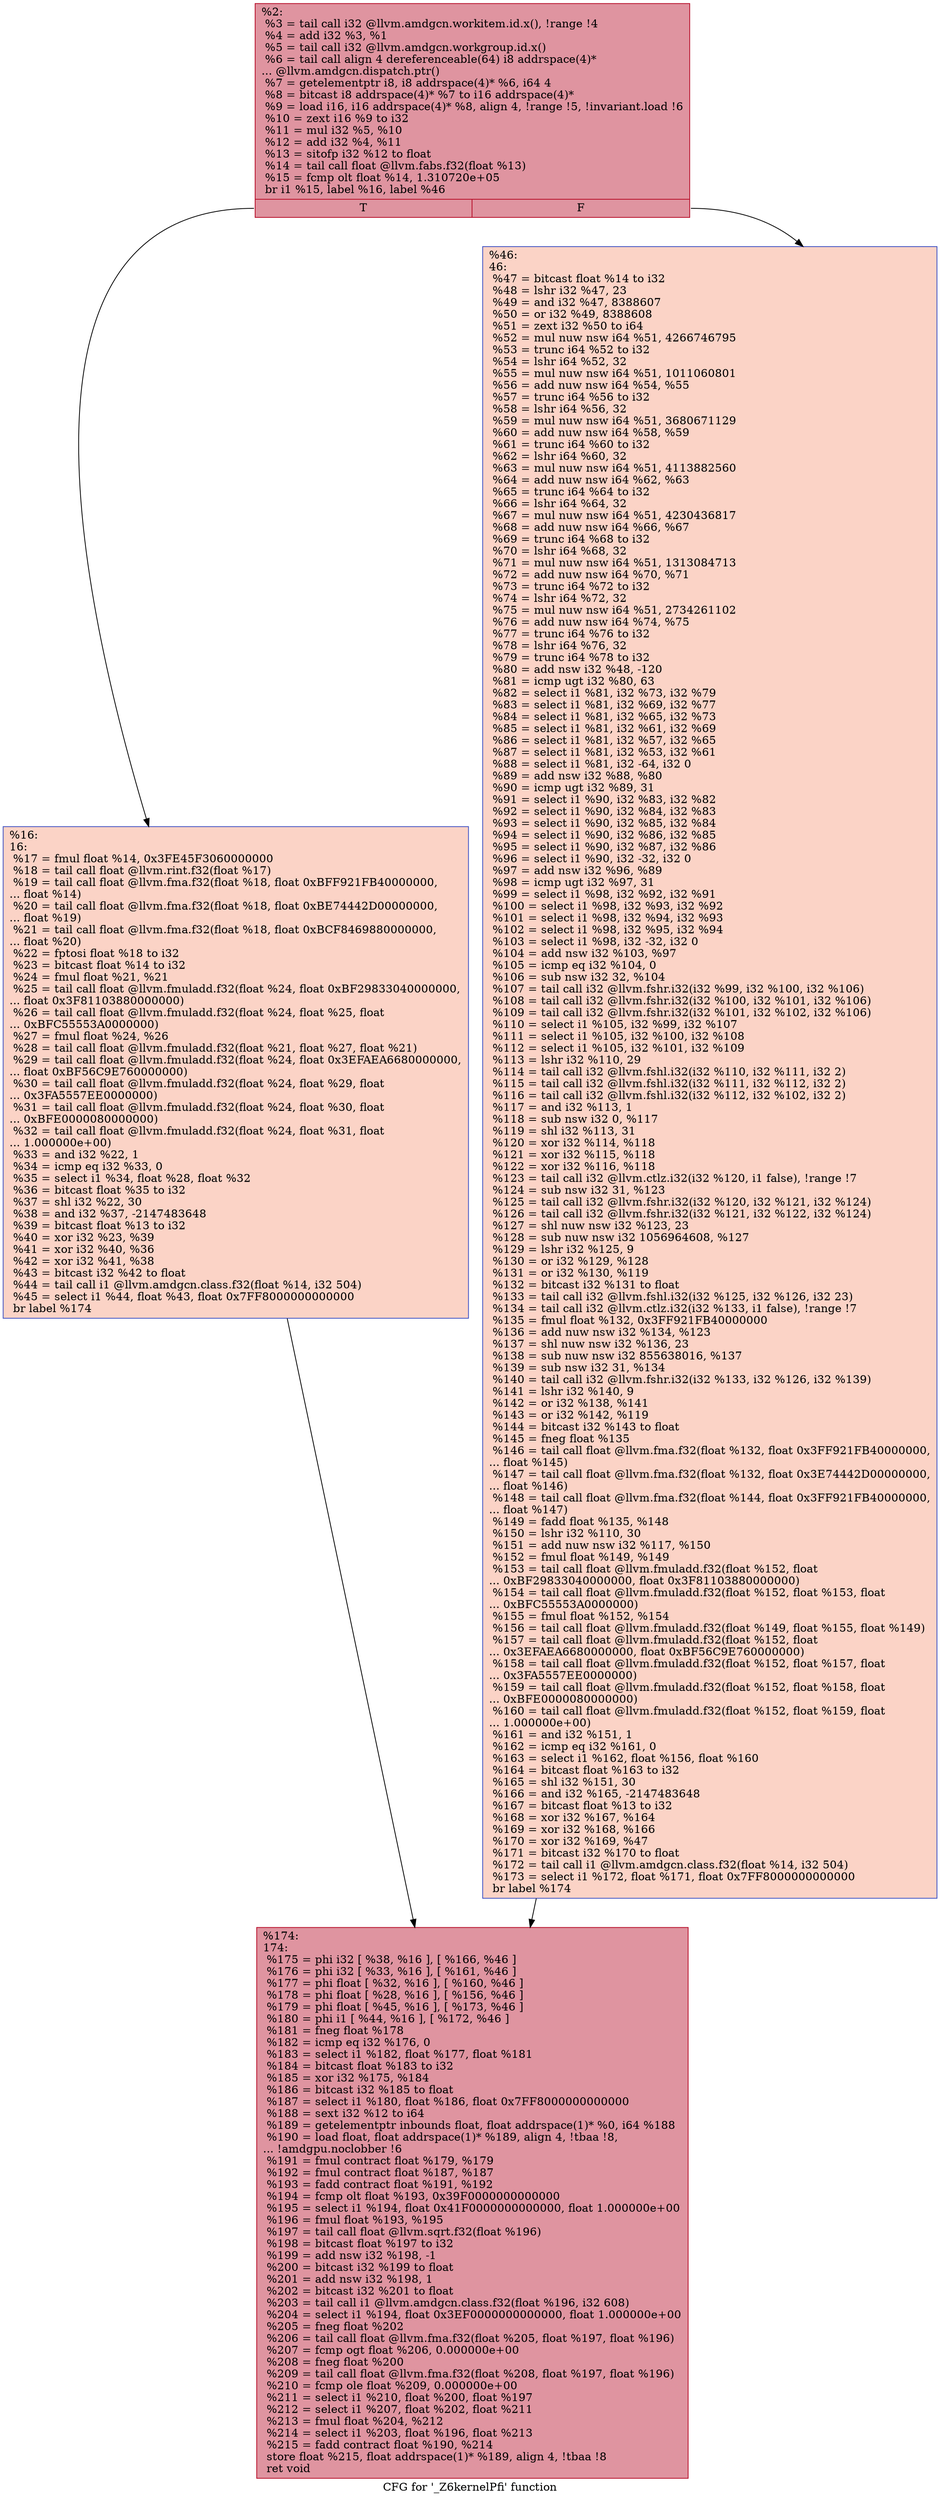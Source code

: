 digraph "CFG for '_Z6kernelPfi' function" {
	label="CFG for '_Z6kernelPfi' function";

	Node0x48b55b0 [shape=record,color="#b70d28ff", style=filled, fillcolor="#b70d2870",label="{%2:\l  %3 = tail call i32 @llvm.amdgcn.workitem.id.x(), !range !4\l  %4 = add i32 %3, %1\l  %5 = tail call i32 @llvm.amdgcn.workgroup.id.x()\l  %6 = tail call align 4 dereferenceable(64) i8 addrspace(4)*\l... @llvm.amdgcn.dispatch.ptr()\l  %7 = getelementptr i8, i8 addrspace(4)* %6, i64 4\l  %8 = bitcast i8 addrspace(4)* %7 to i16 addrspace(4)*\l  %9 = load i16, i16 addrspace(4)* %8, align 4, !range !5, !invariant.load !6\l  %10 = zext i16 %9 to i32\l  %11 = mul i32 %5, %10\l  %12 = add i32 %4, %11\l  %13 = sitofp i32 %12 to float\l  %14 = tail call float @llvm.fabs.f32(float %13)\l  %15 = fcmp olt float %14, 1.310720e+05\l  br i1 %15, label %16, label %46\l|{<s0>T|<s1>F}}"];
	Node0x48b55b0:s0 -> Node0x48b8200;
	Node0x48b55b0:s1 -> Node0x48b8290;
	Node0x48b8200 [shape=record,color="#3d50c3ff", style=filled, fillcolor="#f59c7d70",label="{%16:\l16:                                               \l  %17 = fmul float %14, 0x3FE45F3060000000\l  %18 = tail call float @llvm.rint.f32(float %17)\l  %19 = tail call float @llvm.fma.f32(float %18, float 0xBFF921FB40000000,\l... float %14)\l  %20 = tail call float @llvm.fma.f32(float %18, float 0xBE74442D00000000,\l... float %19)\l  %21 = tail call float @llvm.fma.f32(float %18, float 0xBCF8469880000000,\l... float %20)\l  %22 = fptosi float %18 to i32\l  %23 = bitcast float %14 to i32\l  %24 = fmul float %21, %21\l  %25 = tail call float @llvm.fmuladd.f32(float %24, float 0xBF29833040000000,\l... float 0x3F81103880000000)\l  %26 = tail call float @llvm.fmuladd.f32(float %24, float %25, float\l... 0xBFC55553A0000000)\l  %27 = fmul float %24, %26\l  %28 = tail call float @llvm.fmuladd.f32(float %21, float %27, float %21)\l  %29 = tail call float @llvm.fmuladd.f32(float %24, float 0x3EFAEA6680000000,\l... float 0xBF56C9E760000000)\l  %30 = tail call float @llvm.fmuladd.f32(float %24, float %29, float\l... 0x3FA5557EE0000000)\l  %31 = tail call float @llvm.fmuladd.f32(float %24, float %30, float\l... 0xBFE0000080000000)\l  %32 = tail call float @llvm.fmuladd.f32(float %24, float %31, float\l... 1.000000e+00)\l  %33 = and i32 %22, 1\l  %34 = icmp eq i32 %33, 0\l  %35 = select i1 %34, float %28, float %32\l  %36 = bitcast float %35 to i32\l  %37 = shl i32 %22, 30\l  %38 = and i32 %37, -2147483648\l  %39 = bitcast float %13 to i32\l  %40 = xor i32 %23, %39\l  %41 = xor i32 %40, %36\l  %42 = xor i32 %41, %38\l  %43 = bitcast i32 %42 to float\l  %44 = tail call i1 @llvm.amdgcn.class.f32(float %14, i32 504)\l  %45 = select i1 %44, float %43, float 0x7FF8000000000000\l  br label %174\l}"];
	Node0x48b8200 -> Node0x48ba560;
	Node0x48b8290 [shape=record,color="#3d50c3ff", style=filled, fillcolor="#f59c7d70",label="{%46:\l46:                                               \l  %47 = bitcast float %14 to i32\l  %48 = lshr i32 %47, 23\l  %49 = and i32 %47, 8388607\l  %50 = or i32 %49, 8388608\l  %51 = zext i32 %50 to i64\l  %52 = mul nuw nsw i64 %51, 4266746795\l  %53 = trunc i64 %52 to i32\l  %54 = lshr i64 %52, 32\l  %55 = mul nuw nsw i64 %51, 1011060801\l  %56 = add nuw nsw i64 %54, %55\l  %57 = trunc i64 %56 to i32\l  %58 = lshr i64 %56, 32\l  %59 = mul nuw nsw i64 %51, 3680671129\l  %60 = add nuw nsw i64 %58, %59\l  %61 = trunc i64 %60 to i32\l  %62 = lshr i64 %60, 32\l  %63 = mul nuw nsw i64 %51, 4113882560\l  %64 = add nuw nsw i64 %62, %63\l  %65 = trunc i64 %64 to i32\l  %66 = lshr i64 %64, 32\l  %67 = mul nuw nsw i64 %51, 4230436817\l  %68 = add nuw nsw i64 %66, %67\l  %69 = trunc i64 %68 to i32\l  %70 = lshr i64 %68, 32\l  %71 = mul nuw nsw i64 %51, 1313084713\l  %72 = add nuw nsw i64 %70, %71\l  %73 = trunc i64 %72 to i32\l  %74 = lshr i64 %72, 32\l  %75 = mul nuw nsw i64 %51, 2734261102\l  %76 = add nuw nsw i64 %74, %75\l  %77 = trunc i64 %76 to i32\l  %78 = lshr i64 %76, 32\l  %79 = trunc i64 %78 to i32\l  %80 = add nsw i32 %48, -120\l  %81 = icmp ugt i32 %80, 63\l  %82 = select i1 %81, i32 %73, i32 %79\l  %83 = select i1 %81, i32 %69, i32 %77\l  %84 = select i1 %81, i32 %65, i32 %73\l  %85 = select i1 %81, i32 %61, i32 %69\l  %86 = select i1 %81, i32 %57, i32 %65\l  %87 = select i1 %81, i32 %53, i32 %61\l  %88 = select i1 %81, i32 -64, i32 0\l  %89 = add nsw i32 %88, %80\l  %90 = icmp ugt i32 %89, 31\l  %91 = select i1 %90, i32 %83, i32 %82\l  %92 = select i1 %90, i32 %84, i32 %83\l  %93 = select i1 %90, i32 %85, i32 %84\l  %94 = select i1 %90, i32 %86, i32 %85\l  %95 = select i1 %90, i32 %87, i32 %86\l  %96 = select i1 %90, i32 -32, i32 0\l  %97 = add nsw i32 %96, %89\l  %98 = icmp ugt i32 %97, 31\l  %99 = select i1 %98, i32 %92, i32 %91\l  %100 = select i1 %98, i32 %93, i32 %92\l  %101 = select i1 %98, i32 %94, i32 %93\l  %102 = select i1 %98, i32 %95, i32 %94\l  %103 = select i1 %98, i32 -32, i32 0\l  %104 = add nsw i32 %103, %97\l  %105 = icmp eq i32 %104, 0\l  %106 = sub nsw i32 32, %104\l  %107 = tail call i32 @llvm.fshr.i32(i32 %99, i32 %100, i32 %106)\l  %108 = tail call i32 @llvm.fshr.i32(i32 %100, i32 %101, i32 %106)\l  %109 = tail call i32 @llvm.fshr.i32(i32 %101, i32 %102, i32 %106)\l  %110 = select i1 %105, i32 %99, i32 %107\l  %111 = select i1 %105, i32 %100, i32 %108\l  %112 = select i1 %105, i32 %101, i32 %109\l  %113 = lshr i32 %110, 29\l  %114 = tail call i32 @llvm.fshl.i32(i32 %110, i32 %111, i32 2)\l  %115 = tail call i32 @llvm.fshl.i32(i32 %111, i32 %112, i32 2)\l  %116 = tail call i32 @llvm.fshl.i32(i32 %112, i32 %102, i32 2)\l  %117 = and i32 %113, 1\l  %118 = sub nsw i32 0, %117\l  %119 = shl i32 %113, 31\l  %120 = xor i32 %114, %118\l  %121 = xor i32 %115, %118\l  %122 = xor i32 %116, %118\l  %123 = tail call i32 @llvm.ctlz.i32(i32 %120, i1 false), !range !7\l  %124 = sub nsw i32 31, %123\l  %125 = tail call i32 @llvm.fshr.i32(i32 %120, i32 %121, i32 %124)\l  %126 = tail call i32 @llvm.fshr.i32(i32 %121, i32 %122, i32 %124)\l  %127 = shl nuw nsw i32 %123, 23\l  %128 = sub nuw nsw i32 1056964608, %127\l  %129 = lshr i32 %125, 9\l  %130 = or i32 %129, %128\l  %131 = or i32 %130, %119\l  %132 = bitcast i32 %131 to float\l  %133 = tail call i32 @llvm.fshl.i32(i32 %125, i32 %126, i32 23)\l  %134 = tail call i32 @llvm.ctlz.i32(i32 %133, i1 false), !range !7\l  %135 = fmul float %132, 0x3FF921FB40000000\l  %136 = add nuw nsw i32 %134, %123\l  %137 = shl nuw nsw i32 %136, 23\l  %138 = sub nuw nsw i32 855638016, %137\l  %139 = sub nsw i32 31, %134\l  %140 = tail call i32 @llvm.fshr.i32(i32 %133, i32 %126, i32 %139)\l  %141 = lshr i32 %140, 9\l  %142 = or i32 %138, %141\l  %143 = or i32 %142, %119\l  %144 = bitcast i32 %143 to float\l  %145 = fneg float %135\l  %146 = tail call float @llvm.fma.f32(float %132, float 0x3FF921FB40000000,\l... float %145)\l  %147 = tail call float @llvm.fma.f32(float %132, float 0x3E74442D00000000,\l... float %146)\l  %148 = tail call float @llvm.fma.f32(float %144, float 0x3FF921FB40000000,\l... float %147)\l  %149 = fadd float %135, %148\l  %150 = lshr i32 %110, 30\l  %151 = add nuw nsw i32 %117, %150\l  %152 = fmul float %149, %149\l  %153 = tail call float @llvm.fmuladd.f32(float %152, float\l... 0xBF29833040000000, float 0x3F81103880000000)\l  %154 = tail call float @llvm.fmuladd.f32(float %152, float %153, float\l... 0xBFC55553A0000000)\l  %155 = fmul float %152, %154\l  %156 = tail call float @llvm.fmuladd.f32(float %149, float %155, float %149)\l  %157 = tail call float @llvm.fmuladd.f32(float %152, float\l... 0x3EFAEA6680000000, float 0xBF56C9E760000000)\l  %158 = tail call float @llvm.fmuladd.f32(float %152, float %157, float\l... 0x3FA5557EE0000000)\l  %159 = tail call float @llvm.fmuladd.f32(float %152, float %158, float\l... 0xBFE0000080000000)\l  %160 = tail call float @llvm.fmuladd.f32(float %152, float %159, float\l... 1.000000e+00)\l  %161 = and i32 %151, 1\l  %162 = icmp eq i32 %161, 0\l  %163 = select i1 %162, float %156, float %160\l  %164 = bitcast float %163 to i32\l  %165 = shl i32 %151, 30\l  %166 = and i32 %165, -2147483648\l  %167 = bitcast float %13 to i32\l  %168 = xor i32 %167, %164\l  %169 = xor i32 %168, %166\l  %170 = xor i32 %169, %47\l  %171 = bitcast i32 %170 to float\l  %172 = tail call i1 @llvm.amdgcn.class.f32(float %14, i32 504)\l  %173 = select i1 %172, float %171, float 0x7FF8000000000000\l  br label %174\l}"];
	Node0x48b8290 -> Node0x48ba560;
	Node0x48ba560 [shape=record,color="#b70d28ff", style=filled, fillcolor="#b70d2870",label="{%174:\l174:                                              \l  %175 = phi i32 [ %38, %16 ], [ %166, %46 ]\l  %176 = phi i32 [ %33, %16 ], [ %161, %46 ]\l  %177 = phi float [ %32, %16 ], [ %160, %46 ]\l  %178 = phi float [ %28, %16 ], [ %156, %46 ]\l  %179 = phi float [ %45, %16 ], [ %173, %46 ]\l  %180 = phi i1 [ %44, %16 ], [ %172, %46 ]\l  %181 = fneg float %178\l  %182 = icmp eq i32 %176, 0\l  %183 = select i1 %182, float %177, float %181\l  %184 = bitcast float %183 to i32\l  %185 = xor i32 %175, %184\l  %186 = bitcast i32 %185 to float\l  %187 = select i1 %180, float %186, float 0x7FF8000000000000\l  %188 = sext i32 %12 to i64\l  %189 = getelementptr inbounds float, float addrspace(1)* %0, i64 %188\l  %190 = load float, float addrspace(1)* %189, align 4, !tbaa !8,\l... !amdgpu.noclobber !6\l  %191 = fmul contract float %179, %179\l  %192 = fmul contract float %187, %187\l  %193 = fadd contract float %191, %192\l  %194 = fcmp olt float %193, 0x39F0000000000000\l  %195 = select i1 %194, float 0x41F0000000000000, float 1.000000e+00\l  %196 = fmul float %193, %195\l  %197 = tail call float @llvm.sqrt.f32(float %196)\l  %198 = bitcast float %197 to i32\l  %199 = add nsw i32 %198, -1\l  %200 = bitcast i32 %199 to float\l  %201 = add nsw i32 %198, 1\l  %202 = bitcast i32 %201 to float\l  %203 = tail call i1 @llvm.amdgcn.class.f32(float %196, i32 608)\l  %204 = select i1 %194, float 0x3EF0000000000000, float 1.000000e+00\l  %205 = fneg float %202\l  %206 = tail call float @llvm.fma.f32(float %205, float %197, float %196)\l  %207 = fcmp ogt float %206, 0.000000e+00\l  %208 = fneg float %200\l  %209 = tail call float @llvm.fma.f32(float %208, float %197, float %196)\l  %210 = fcmp ole float %209, 0.000000e+00\l  %211 = select i1 %210, float %200, float %197\l  %212 = select i1 %207, float %202, float %211\l  %213 = fmul float %204, %212\l  %214 = select i1 %203, float %196, float %213\l  %215 = fadd contract float %190, %214\l  store float %215, float addrspace(1)* %189, align 4, !tbaa !8\l  ret void\l}"];
}
